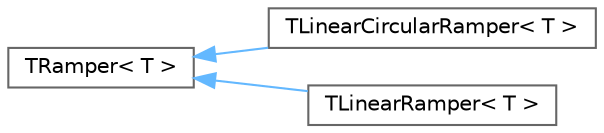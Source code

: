 digraph "Graphical Class Hierarchy"
{
 // INTERACTIVE_SVG=YES
 // LATEX_PDF_SIZE
  bgcolor="transparent";
  edge [fontname=Helvetica,fontsize=10,labelfontname=Helvetica,labelfontsize=10];
  node [fontname=Helvetica,fontsize=10,shape=box,height=0.2,width=0.4];
  rankdir="LR";
  Node0 [id="Node000000",label="TRamper\< T \>",height=0.2,width=0.4,color="grey40", fillcolor="white", style="filled",URL="$db/dbf/classTRamper.html",tooltip=" "];
  Node0 -> Node1 [id="edge8359_Node000000_Node000001",dir="back",color="steelblue1",style="solid",tooltip=" "];
  Node1 [id="Node000001",label="TLinearCircularRamper\< T \>",height=0.2,width=0.4,color="grey40", fillcolor="white", style="filled",URL="$da/d7d/classTLinearCircularRamper.html",tooltip=" "];
  Node0 -> Node2 [id="edge8360_Node000000_Node000002",dir="back",color="steelblue1",style="solid",tooltip=" "];
  Node2 [id="Node000002",label="TLinearRamper\< T \>",height=0.2,width=0.4,color="grey40", fillcolor="white", style="filled",URL="$d4/d9e/classTLinearRamper.html",tooltip=" "];
}
